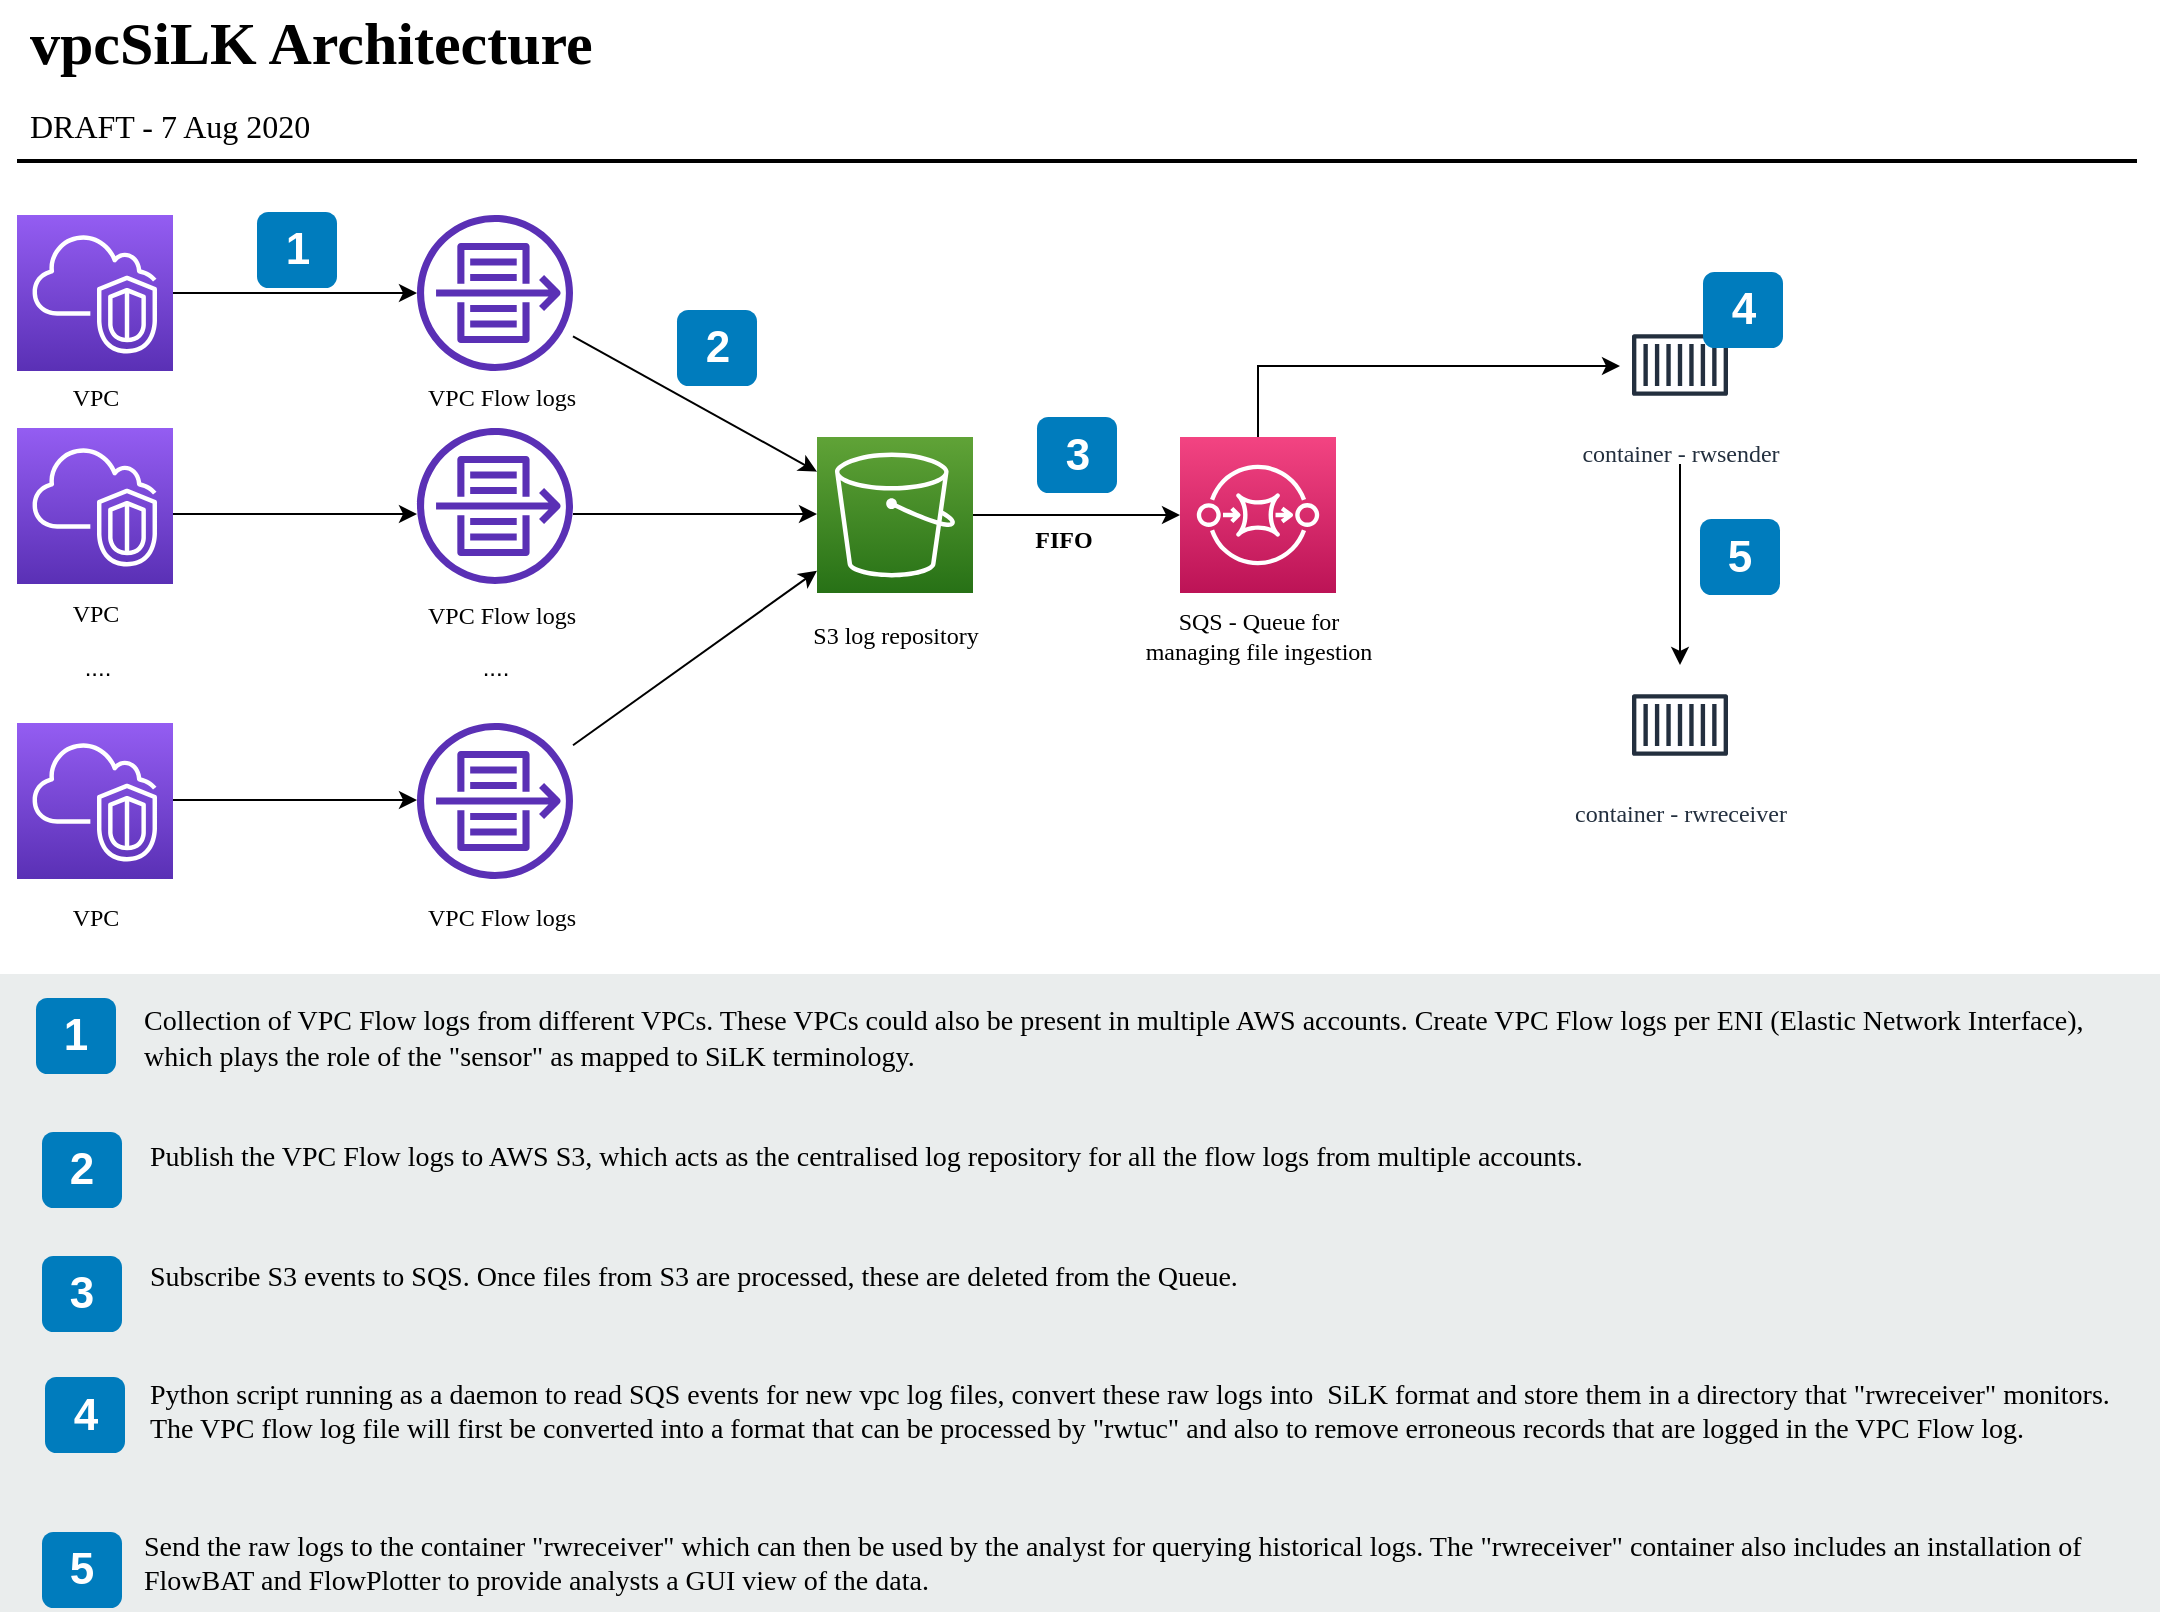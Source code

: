 <mxfile version="13.5.8" type="gitlab">
  <diagram id="Ht1M8jgEwFfnCIfOTk4-" name="Page-1">
    <mxGraphModel dx="1315" dy="706" grid="1" gridSize="10" guides="1" tooltips="1" connect="1" arrows="1" fold="1" page="1" pageScale="1" pageWidth="1200" pageHeight="1920" math="0" shadow="0">
      <root>
        <mxCell id="0" />
        <mxCell id="1" parent="0" />
        <mxCell id="-QjtrjUzRDEMRZ5MF8oH-47" value="&lt;font face=&quot;Garamond&quot;&gt;vpcSiLK Architecture&lt;/font&gt;" style="text;html=1;resizable=0;points=[];autosize=1;align=left;verticalAlign=top;spacingTop=-4;fontSize=30;fontStyle=1" parent="1" vertex="1">
          <mxGeometry x="52.5" y="64.5" width="380" height="40" as="geometry" />
        </mxCell>
        <mxCell id="-QjtrjUzRDEMRZ5MF8oH-48" value="DRAFT - 7 Aug 2020" style="text;html=1;resizable=0;points=[];autosize=1;align=left;verticalAlign=top;spacingTop=-4;fontSize=16;fontFamily=Garamond;" parent="1" vertex="1">
          <mxGeometry x="52.5" y="114.5" width="180" height="20" as="geometry" />
        </mxCell>
        <mxCell id="SCVMTBWpLvtzJIhz15lM-1" value="" style="line;strokeWidth=2;html=1;fontSize=14;" parent="1" vertex="1">
          <mxGeometry x="48.5" y="139.5" width="1060" height="10" as="geometry" />
        </mxCell>
        <mxCell id="o8gPVCex7NLgK0Pj0_RW-1" value="" style="outlineConnect=0;fontColor=#232F3E;gradientColor=#945DF2;gradientDirection=north;fillColor=#5A30B5;strokeColor=#ffffff;dashed=0;verticalLabelPosition=bottom;verticalAlign=top;align=center;html=1;fontSize=12;fontStyle=0;aspect=fixed;shape=mxgraph.aws4.resourceIcon;resIcon=mxgraph.aws4.vpc;" parent="1" vertex="1">
          <mxGeometry x="48.5" y="171.5" width="78" height="78" as="geometry" />
        </mxCell>
        <mxCell id="o8gPVCex7NLgK0Pj0_RW-2" value="" style="outlineConnect=0;fontColor=#232F3E;gradientColor=none;fillColor=#5A30B5;strokeColor=none;dashed=0;verticalLabelPosition=bottom;verticalAlign=top;align=center;html=1;fontSize=12;fontStyle=0;aspect=fixed;pointerEvents=1;shape=mxgraph.aws4.flow_logs;" parent="1" vertex="1">
          <mxGeometry x="248.5" y="171.5" width="78" height="78" as="geometry" />
        </mxCell>
        <mxCell id="o8gPVCex7NLgK0Pj0_RW-3" value="" style="outlineConnect=0;fontColor=#232F3E;gradientColor=#945DF2;gradientDirection=north;fillColor=#5A30B5;strokeColor=#ffffff;dashed=0;verticalLabelPosition=bottom;verticalAlign=top;align=center;html=1;fontSize=12;fontStyle=0;aspect=fixed;shape=mxgraph.aws4.resourceIcon;resIcon=mxgraph.aws4.vpc;" parent="1" vertex="1">
          <mxGeometry x="48.5" y="278" width="78" height="78" as="geometry" />
        </mxCell>
        <mxCell id="o8gPVCex7NLgK0Pj0_RW-4" value="" style="outlineConnect=0;fontColor=#232F3E;gradientColor=#945DF2;gradientDirection=north;fillColor=#5A30B5;strokeColor=#ffffff;dashed=0;verticalLabelPosition=bottom;verticalAlign=top;align=center;html=1;fontSize=12;fontStyle=0;aspect=fixed;shape=mxgraph.aws4.resourceIcon;resIcon=mxgraph.aws4.vpc;" parent="1" vertex="1">
          <mxGeometry x="48.5" y="425.5" width="78" height="78" as="geometry" />
        </mxCell>
        <mxCell id="o8gPVCex7NLgK0Pj0_RW-5" value="" style="outlineConnect=0;fontColor=#232F3E;gradientColor=none;fillColor=#5A30B5;strokeColor=none;dashed=0;verticalLabelPosition=bottom;verticalAlign=top;align=center;html=1;fontSize=12;fontStyle=0;aspect=fixed;pointerEvents=1;shape=mxgraph.aws4.flow_logs;" parent="1" vertex="1">
          <mxGeometry x="248.5" y="278" width="78" height="78" as="geometry" />
        </mxCell>
        <mxCell id="o8gPVCex7NLgK0Pj0_RW-6" value="" style="outlineConnect=0;fontColor=#232F3E;gradientColor=none;fillColor=#5A30B5;strokeColor=none;dashed=0;verticalLabelPosition=bottom;verticalAlign=top;align=center;html=1;fontSize=12;fontStyle=0;aspect=fixed;pointerEvents=1;shape=mxgraph.aws4.flow_logs;" parent="1" vertex="1">
          <mxGeometry x="248.5" y="425.5" width="78" height="78" as="geometry" />
        </mxCell>
        <mxCell id="bL2OYi6fTM-XV55zECfy-4" value="" style="edgeStyle=orthogonalEdgeStyle;rounded=0;orthogonalLoop=1;jettySize=auto;html=1;" parent="1" source="o8gPVCex7NLgK0Pj0_RW-7" target="bL2OYi6fTM-XV55zECfy-1" edge="1">
          <mxGeometry relative="1" as="geometry" />
        </mxCell>
        <mxCell id="o8gPVCex7NLgK0Pj0_RW-7" value="" style="outlineConnect=0;fontColor=#232F3E;gradientColor=#60A337;gradientDirection=north;fillColor=#277116;strokeColor=#ffffff;dashed=0;verticalLabelPosition=bottom;verticalAlign=top;align=center;html=1;fontSize=12;fontStyle=0;aspect=fixed;shape=mxgraph.aws4.resourceIcon;resIcon=mxgraph.aws4.s3;" parent="1" vertex="1">
          <mxGeometry x="448.5" y="282.5" width="78" height="78" as="geometry" />
        </mxCell>
        <mxCell id="4NLjydOKsZYuCcSBGG9q-1" value="&lt;font face=&quot;Garamond&quot;&gt;container - rwsender&lt;/font&gt;" style="outlineConnect=0;fontColor=#232F3E;gradientColor=none;strokeColor=#232F3E;fillColor=#ffffff;dashed=0;verticalLabelPosition=bottom;verticalAlign=top;align=center;html=1;fontSize=12;fontStyle=0;aspect=fixed;shape=mxgraph.aws4.resourceIcon;resIcon=mxgraph.aws4.container_1;" parent="1" vertex="1">
          <mxGeometry x="850" y="216.5" width="60" height="60" as="geometry" />
        </mxCell>
        <mxCell id="4NLjydOKsZYuCcSBGG9q-2" value="&lt;font face=&quot;Garamond&quot;&gt;container - rwreceiver&lt;/font&gt;" style="outlineConnect=0;fontColor=#232F3E;gradientColor=none;strokeColor=#232F3E;fillColor=#ffffff;dashed=0;verticalLabelPosition=bottom;verticalAlign=top;align=center;html=1;fontSize=12;fontStyle=0;aspect=fixed;shape=mxgraph.aws4.resourceIcon;resIcon=mxgraph.aws4.container_1;" parent="1" vertex="1">
          <mxGeometry x="850" y="396.5" width="60" height="60" as="geometry" />
        </mxCell>
        <mxCell id="4NLjydOKsZYuCcSBGG9q-4" value="1" style="rounded=1;whiteSpace=wrap;html=1;fillColor=#007CBD;strokeColor=none;fontColor=#FFFFFF;fontStyle=1;fontSize=22;labelBackgroundColor=none;" parent="1" vertex="1">
          <mxGeometry x="168.5" y="170" width="40" height="38" as="geometry" />
        </mxCell>
        <mxCell id="4NLjydOKsZYuCcSBGG9q-6" value="2" style="rounded=1;whiteSpace=wrap;html=1;fillColor=#007CBD;strokeColor=none;fontColor=#FFFFFF;fontStyle=1;fontSize=22;labelBackgroundColor=none;" parent="1" vertex="1">
          <mxGeometry x="378.5" y="219" width="40" height="38" as="geometry" />
        </mxCell>
        <mxCell id="4NLjydOKsZYuCcSBGG9q-7" value="3" style="rounded=1;whiteSpace=wrap;html=1;fillColor=#007CBD;strokeColor=none;fontColor=#FFFFFF;fontStyle=1;fontSize=22;labelBackgroundColor=none;" parent="1" vertex="1">
          <mxGeometry x="558.5" y="272.5" width="40" height="38" as="geometry" />
        </mxCell>
        <mxCell id="4NLjydOKsZYuCcSBGG9q-8" value="4" style="rounded=1;whiteSpace=wrap;html=1;fillColor=#007CBD;strokeColor=none;fontColor=#FFFFFF;fontStyle=1;fontSize=22;labelBackgroundColor=none;" parent="1" vertex="1">
          <mxGeometry x="891.5" y="200" width="40" height="38" as="geometry" />
        </mxCell>
        <mxCell id="4NLjydOKsZYuCcSBGG9q-14" value="VPC" style="text;html=1;strokeColor=none;fillColor=none;align=center;verticalAlign=middle;whiteSpace=wrap;rounded=0;fontFamily=Garamond;" parent="1" vertex="1">
          <mxGeometry x="67.5" y="252.5" width="40" height="20" as="geometry" />
        </mxCell>
        <mxCell id="4NLjydOKsZYuCcSBGG9q-15" value="VPC" style="text;html=1;strokeColor=none;fillColor=none;align=center;verticalAlign=middle;whiteSpace=wrap;rounded=0;fontFamily=Garamond;" parent="1" vertex="1">
          <mxGeometry x="67.5" y="360.5" width="40" height="20" as="geometry" />
        </mxCell>
        <mxCell id="4NLjydOKsZYuCcSBGG9q-16" value="VPC" style="text;html=1;strokeColor=none;fillColor=none;align=center;verticalAlign=middle;whiteSpace=wrap;rounded=0;fontFamily=Garamond;" parent="1" vertex="1">
          <mxGeometry x="67.5" y="512.5" width="40" height="20" as="geometry" />
        </mxCell>
        <mxCell id="4NLjydOKsZYuCcSBGG9q-17" value="...." style="text;html=1;strokeColor=none;fillColor=none;align=center;verticalAlign=middle;whiteSpace=wrap;rounded=0;" parent="1" vertex="1">
          <mxGeometry x="68.5" y="388" width="40" height="20" as="geometry" />
        </mxCell>
        <mxCell id="4NLjydOKsZYuCcSBGG9q-18" value="...." style="text;html=1;strokeColor=none;fillColor=none;align=center;verticalAlign=middle;whiteSpace=wrap;rounded=0;" parent="1" vertex="1">
          <mxGeometry x="267.5" y="388" width="40" height="20" as="geometry" />
        </mxCell>
        <mxCell id="4NLjydOKsZYuCcSBGG9q-22" value="" style="endArrow=classic;html=1;" parent="1" source="o8gPVCex7NLgK0Pj0_RW-1" target="o8gPVCex7NLgK0Pj0_RW-2" edge="1">
          <mxGeometry width="50" height="50" relative="1" as="geometry">
            <mxPoint x="598.5" y="387.5" as="sourcePoint" />
            <mxPoint x="648.5" y="337.5" as="targetPoint" />
          </mxGeometry>
        </mxCell>
        <mxCell id="4NLjydOKsZYuCcSBGG9q-23" value="" style="endArrow=classic;html=1;" parent="1" edge="1">
          <mxGeometry width="50" height="50" relative="1" as="geometry">
            <mxPoint x="126.5" y="321" as="sourcePoint" />
            <mxPoint x="248.5" y="321" as="targetPoint" />
          </mxGeometry>
        </mxCell>
        <mxCell id="4NLjydOKsZYuCcSBGG9q-24" value="" style="endArrow=classic;html=1;" parent="1" edge="1">
          <mxGeometry width="50" height="50" relative="1" as="geometry">
            <mxPoint x="126.5" y="464" as="sourcePoint" />
            <mxPoint x="248.5" y="464" as="targetPoint" />
          </mxGeometry>
        </mxCell>
        <mxCell id="4NLjydOKsZYuCcSBGG9q-25" value="" style="endArrow=classic;html=1;" parent="1" source="o8gPVCex7NLgK0Pj0_RW-2" target="o8gPVCex7NLgK0Pj0_RW-7" edge="1">
          <mxGeometry width="50" height="50" relative="1" as="geometry">
            <mxPoint x="156.5" y="240.5" as="sourcePoint" />
            <mxPoint x="278.5" y="240.5" as="targetPoint" />
          </mxGeometry>
        </mxCell>
        <mxCell id="4NLjydOKsZYuCcSBGG9q-26" value="" style="endArrow=classic;html=1;" parent="1" edge="1">
          <mxGeometry width="50" height="50" relative="1" as="geometry">
            <mxPoint x="326.5" y="321" as="sourcePoint" />
            <mxPoint x="448.5" y="321" as="targetPoint" />
          </mxGeometry>
        </mxCell>
        <mxCell id="4NLjydOKsZYuCcSBGG9q-27" value="" style="endArrow=classic;html=1;" parent="1" source="o8gPVCex7NLgK0Pj0_RW-6" target="o8gPVCex7NLgK0Pj0_RW-7" edge="1">
          <mxGeometry width="50" height="50" relative="1" as="geometry">
            <mxPoint x="338.5" y="457.5" as="sourcePoint" />
            <mxPoint x="298.5" y="260.5" as="targetPoint" />
          </mxGeometry>
        </mxCell>
        <mxCell id="4NLjydOKsZYuCcSBGG9q-29" value="" style="endArrow=classic;html=1;" parent="1" target="4NLjydOKsZYuCcSBGG9q-2" edge="1">
          <mxGeometry width="50" height="50" relative="1" as="geometry">
            <mxPoint x="880" y="296" as="sourcePoint" />
            <mxPoint x="991" y="299.5" as="targetPoint" />
          </mxGeometry>
        </mxCell>
        <mxCell id="4NLjydOKsZYuCcSBGG9q-30" value="VPC Flow logs" style="text;html=1;strokeColor=none;fillColor=none;align=center;verticalAlign=middle;whiteSpace=wrap;rounded=0;fontFamily=Garamond;" parent="1" vertex="1">
          <mxGeometry x="240.5" y="512.5" width="100" height="20" as="geometry" />
        </mxCell>
        <mxCell id="4NLjydOKsZYuCcSBGG9q-31" value="VPC Flow logs" style="text;html=1;strokeColor=none;fillColor=none;align=center;verticalAlign=middle;whiteSpace=wrap;rounded=0;fontFamily=Garamond;" parent="1" vertex="1">
          <mxGeometry x="240.5" y="361.5" width="100" height="20" as="geometry" />
        </mxCell>
        <mxCell id="4NLjydOKsZYuCcSBGG9q-32" value="VPC Flow logs" style="text;html=1;strokeColor=none;fillColor=none;align=center;verticalAlign=middle;whiteSpace=wrap;rounded=0;fontFamily=Garamond;" parent="1" vertex="1">
          <mxGeometry x="240.5" y="252.5" width="100" height="20" as="geometry" />
        </mxCell>
        <mxCell id="4NLjydOKsZYuCcSBGG9q-33" value="S3 log repository" style="text;html=1;strokeColor=none;fillColor=none;align=center;verticalAlign=middle;whiteSpace=wrap;rounded=0;fontFamily=Garamond;" parent="1" vertex="1">
          <mxGeometry x="437.5" y="371.5" width="100" height="20" as="geometry" />
        </mxCell>
        <mxCell id="7OVz4w7n9kzEPWy-4BBC-3" value="" style="rounded=0;whiteSpace=wrap;html=1;fillColor=#EAEDED;fontSize=22;fontColor=#FFFFFF;strokeColor=none;labelBackgroundColor=none;" parent="1" vertex="1">
          <mxGeometry x="40" y="551" width="1080" height="319" as="geometry" />
        </mxCell>
        <mxCell id="7OVz4w7n9kzEPWy-4BBC-4" value="1" style="rounded=1;whiteSpace=wrap;html=1;fillColor=#007CBD;strokeColor=none;fontColor=#FFFFFF;fontStyle=1;fontSize=22;labelBackgroundColor=none;" parent="1" vertex="1">
          <mxGeometry x="58" y="563" width="40" height="38" as="geometry" />
        </mxCell>
        <mxCell id="7OVz4w7n9kzEPWy-4BBC-5" value="2" style="rounded=1;whiteSpace=wrap;html=1;fillColor=#007CBD;strokeColor=none;fontColor=#FFFFFF;fontStyle=1;fontSize=22;labelBackgroundColor=none;" parent="1" vertex="1">
          <mxGeometry x="61" y="630" width="40" height="38" as="geometry" />
        </mxCell>
        <mxCell id="7OVz4w7n9kzEPWy-4BBC-6" value="3" style="rounded=1;whiteSpace=wrap;html=1;fillColor=#007CBD;strokeColor=none;fontColor=#FFFFFF;fontStyle=1;fontSize=22;labelBackgroundColor=none;" parent="1" vertex="1">
          <mxGeometry x="61" y="692" width="40" height="38" as="geometry" />
        </mxCell>
        <mxCell id="7OVz4w7n9kzEPWy-4BBC-7" value="4" style="rounded=1;whiteSpace=wrap;html=1;fillColor=#007CBD;strokeColor=none;fontColor=#FFFFFF;fontStyle=1;fontSize=22;labelBackgroundColor=none;" parent="1" vertex="1">
          <mxGeometry x="62.5" y="752.5" width="40" height="38" as="geometry" />
        </mxCell>
        <mxCell id="7OVz4w7n9kzEPWy-4BBC-13" value="&lt;font face=&quot;Garamond&quot;&gt;Collection of VPC Flow logs from different VPCs. These VPCs could also be present in multiple AWS accounts. Create VPC Flow logs per ENI (Elastic Network Interface), which plays the role of the &quot;sensor&quot; as mapped to SiLK terminology.&amp;nbsp; &lt;br&gt;&lt;/font&gt;" style="text;html=1;align=left;verticalAlign=top;spacingTop=-4;fontSize=14;labelBackgroundColor=none;whiteSpace=wrap;" parent="1" vertex="1">
          <mxGeometry x="109.5" y="562.5" width="980.5" height="118" as="geometry" />
        </mxCell>
        <mxCell id="7OVz4w7n9kzEPWy-4BBC-14" value="&lt;font face=&quot;Garamond&quot;&gt;Publish the VPC Flow logs to AWS S3, which acts as the centralised log repository for all the flow logs from multiple accounts. &lt;br&gt;&lt;/font&gt;" style="text;html=1;align=left;verticalAlign=top;spacingTop=-4;fontSize=14;labelBackgroundColor=none;whiteSpace=wrap;" parent="1" vertex="1">
          <mxGeometry x="113" y="630.5" width="981.5" height="115" as="geometry" />
        </mxCell>
        <mxCell id="7OVz4w7n9kzEPWy-4BBC-15" value="&lt;font face=&quot;Garamond&quot;&gt;Subscribe S3 events to SQS. Once files from S3 are processed, these are deleted from the Queue.&lt;br&gt;&lt;/font&gt;" style="text;html=1;align=left;verticalAlign=top;spacingTop=-4;fontSize=14;labelBackgroundColor=none;whiteSpace=wrap;" parent="1" vertex="1">
          <mxGeometry x="113" y="690.5" width="981.5" height="39.5" as="geometry" />
        </mxCell>
        <mxCell id="7OVz4w7n9kzEPWy-4BBC-16" value="&lt;span&gt;Send the raw logs to the container &quot;rwreceiver&quot; which can then be used by the analyst for querying historical logs. The &quot;rwreceiver&quot; container also includes an installation of FlowBAT and FlowPlotter to provide analysts a GUI view of the data. &lt;/span&gt;" style="text;html=1;align=left;verticalAlign=top;spacingTop=-4;fontSize=14;labelBackgroundColor=none;whiteSpace=wrap;fontFamily=Garamond;" parent="1" vertex="1">
          <mxGeometry x="109.5" y="826.5" width="981.5" height="45" as="geometry" />
        </mxCell>
        <mxCell id="V7TMuckfEKck8YOUJduE-1" value="5" style="rounded=1;whiteSpace=wrap;html=1;fillColor=#007CBD;strokeColor=none;fontColor=#FFFFFF;fontStyle=1;fontSize=22;labelBackgroundColor=none;" parent="1" vertex="1">
          <mxGeometry x="61" y="830" width="40" height="38" as="geometry" />
        </mxCell>
        <mxCell id="V7TMuckfEKck8YOUJduE-2" value="Python script running as a daemon to read SQS events for new vpc log files, convert these raw logs into&amp;nbsp; SiLK format and store them in a directory that &quot;rwreceiver&quot; monitors. &lt;font face=&quot;Garamond&quot;&gt;The VPC flow log file will first be converted into a format that can be processed by &quot;rwtuc&quot; and also to remove erroneous records that are logged in the VPC Flow log. &lt;/font&gt;" style="text;html=1;align=left;verticalAlign=top;spacingTop=-4;fontSize=14;labelBackgroundColor=none;whiteSpace=wrap;fontFamily=Garamond;" parent="1" vertex="1">
          <mxGeometry x="113" y="750.5" width="981.5" height="45" as="geometry" />
        </mxCell>
        <mxCell id="V7TMuckfEKck8YOUJduE-3" value="5" style="rounded=1;whiteSpace=wrap;html=1;fillColor=#007CBD;strokeColor=none;fontColor=#FFFFFF;fontStyle=1;fontSize=22;labelBackgroundColor=none;" parent="1" vertex="1">
          <mxGeometry x="890" y="323.5" width="40" height="38" as="geometry" />
        </mxCell>
        <mxCell id="bL2OYi6fTM-XV55zECfy-6" style="edgeStyle=orthogonalEdgeStyle;rounded=0;orthogonalLoop=1;jettySize=auto;html=1;" parent="1" source="bL2OYi6fTM-XV55zECfy-1" target="4NLjydOKsZYuCcSBGG9q-1" edge="1">
          <mxGeometry relative="1" as="geometry">
            <Array as="points">
              <mxPoint x="669" y="247" />
            </Array>
          </mxGeometry>
        </mxCell>
        <mxCell id="bL2OYi6fTM-XV55zECfy-1" value="" style="outlineConnect=0;fontColor=#232F3E;gradientColor=#F34482;gradientDirection=north;fillColor=#BC1356;strokeColor=#ffffff;dashed=0;verticalLabelPosition=bottom;verticalAlign=top;align=center;html=1;fontSize=12;fontStyle=0;aspect=fixed;shape=mxgraph.aws4.resourceIcon;resIcon=mxgraph.aws4.sqs;" parent="1" vertex="1">
          <mxGeometry x="630" y="282.5" width="78" height="78" as="geometry" />
        </mxCell>
        <mxCell id="bL2OYi6fTM-XV55zECfy-2" value="SQS - Queue for managing file ingestion" style="text;html=1;strokeColor=none;fillColor=none;align=center;verticalAlign=middle;whiteSpace=wrap;rounded=0;fontFamily=Garamond;" parent="1" vertex="1">
          <mxGeometry x="608.5" y="371.5" width="121" height="20" as="geometry" />
        </mxCell>
        <mxCell id="bL2OYi6fTM-XV55zECfy-7" value="&lt;b&gt;FIFO &lt;/b&gt;" style="text;html=1;strokeColor=none;fillColor=none;align=center;verticalAlign=middle;whiteSpace=wrap;rounded=0;fontFamily=Garamond;" parent="1" vertex="1">
          <mxGeometry x="522" y="323.5" width="100" height="20" as="geometry" />
        </mxCell>
      </root>
    </mxGraphModel>
  </diagram>
</mxfile>
